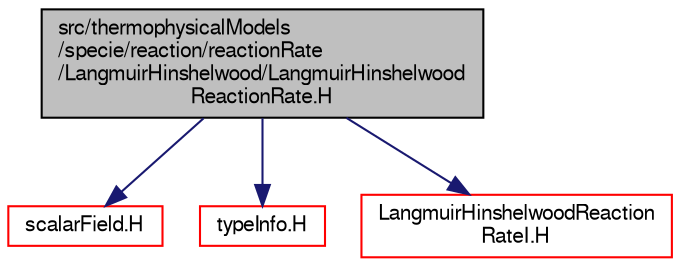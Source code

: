 digraph "src/thermophysicalModels/specie/reaction/reactionRate/LangmuirHinshelwood/LangmuirHinshelwoodReactionRate.H"
{
  bgcolor="transparent";
  edge [fontname="FreeSans",fontsize="10",labelfontname="FreeSans",labelfontsize="10"];
  node [fontname="FreeSans",fontsize="10",shape=record];
  Node0 [label="src/thermophysicalModels\l/specie/reaction/reactionRate\l/LangmuirHinshelwood/LangmuirHinshelwood\lReactionRate.H",height=0.2,width=0.4,color="black", fillcolor="grey75", style="filled", fontcolor="black"];
  Node0 -> Node1 [color="midnightblue",fontsize="10",style="solid",fontname="FreeSans"];
  Node1 [label="scalarField.H",height=0.2,width=0.4,color="red",URL="$a09656.html"];
  Node0 -> Node81 [color="midnightblue",fontsize="10",style="solid",fontname="FreeSans"];
  Node81 [label="typeInfo.H",height=0.2,width=0.4,color="red",URL="$a09341.html"];
  Node0 -> Node82 [color="midnightblue",fontsize="10",style="solid",fontname="FreeSans"];
  Node82 [label="LangmuirHinshelwoodReaction\lRateI.H",height=0.2,width=0.4,color="red",URL="$a16523.html"];
}
